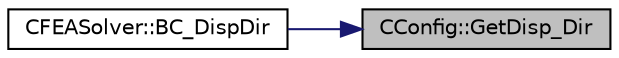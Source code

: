 digraph "CConfig::GetDisp_Dir"
{
 // LATEX_PDF_SIZE
  edge [fontname="Helvetica",fontsize="10",labelfontname="Helvetica",labelfontsize="10"];
  node [fontname="Helvetica",fontsize="10",shape=record];
  rankdir="RL";
  Node1 [label="CConfig::GetDisp_Dir",height=0.2,width=0.4,color="black", fillcolor="grey75", style="filled", fontcolor="black",tooltip="Get the force direction at a loaded boundary in cartesian coordinates."];
  Node1 -> Node2 [dir="back",color="midnightblue",fontsize="10",style="solid",fontname="Helvetica"];
  Node2 [label="CFEASolver::BC_DispDir",height=0.2,width=0.4,color="black", fillcolor="white", style="filled",URL="$classCFEASolver.html#adcca156fc415758458f4dd0e40ad0b7f",tooltip="A virtual member."];
}
